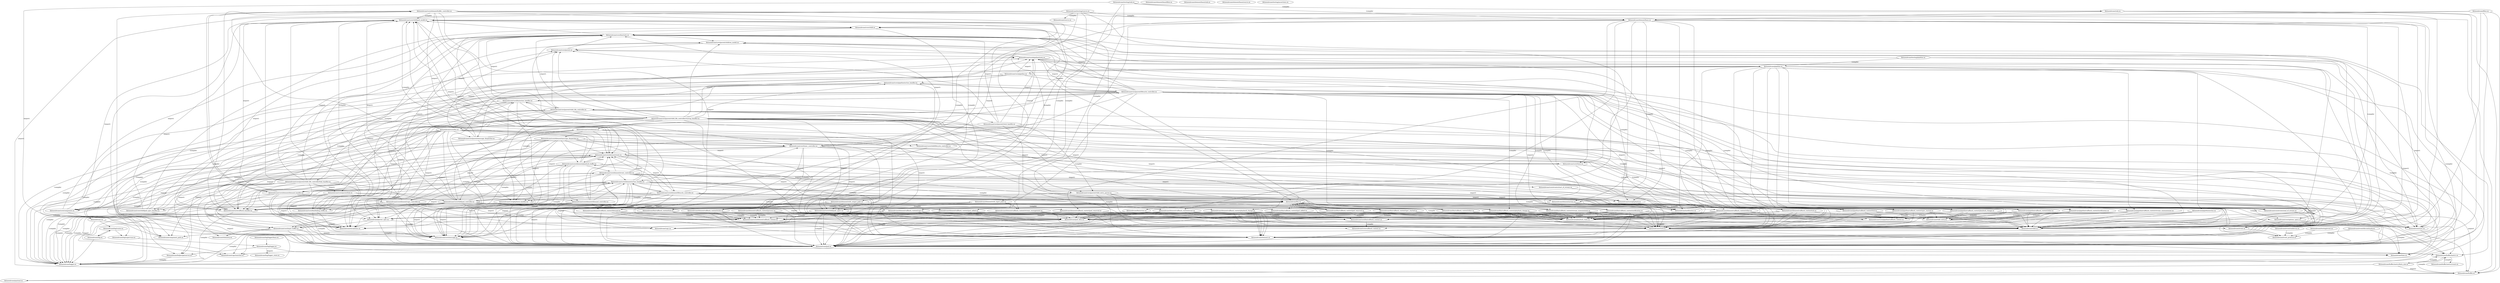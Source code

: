 digraph "Membrane Core" {
  "lib/membrane.ex"
  "lib/membrane.ex" -> "lib/membrane/log/router.ex"
  "lib/membrane/log/router.ex" -> "lib/membrane/log.ex"
  "lib/membrane/log.ex" -> "lib/membrane/log/router.ex"
  "lib/membrane/log.ex" -> "lib/membrane/logger.ex"
  "lib/membrane/log/router.ex" -> "lib/membrane/log/supervisor.ex"
  "lib/membrane/log/supervisor.ex" -> "lib/membrane/log/logger.ex"
  "lib/membrane/log/logger.ex" -> "lib/membrane/helper/genserver.ex"
  "lib/membrane/helper/genserver.ex" -> "lib/membrane/logger.ex" [label="(compile)"]
  "lib/membrane/log/logger.ex" -> "lib/membrane/log/logger_state.ex" [label="(export)"]
  "lib/membrane/log/logger.ex" -> "lib/membrane/time.ex"
  "lib/membrane.ex" -> "lib/membrane/log/supervisor.ex"
  "lib/membrane.ex" -> "lib/membrane/logger.ex"
  "lib/membrane/bin.ex"
  "lib/membrane/bin.ex" -> "lib/membrane/bin/action.ex"
  "lib/membrane/bin/action.ex" -> "lib/membrane/child.ex"
  "lib/membrane/child.ex" -> "lib/membrane/bin.ex"
  "lib/membrane/child.ex" -> "lib/membrane/element.ex"
  "lib/membrane/bin/action.ex" -> "lib/membrane/clock.ex"
  "lib/membrane/clock.ex" -> "lib/membrane/core/message.ex"
  "lib/membrane/core/message.ex" -> "lib/membrane/pad.ex"
  "lib/membrane/pad.ex" -> "lib/membrane/buffer/metric.ex"
  "lib/membrane/buffer/metric.ex" -> "lib/membrane/buffer.ex" [label="(compile)"]
  "lib/membrane/buffer.ex" -> "lib/membrane/payload.ex"
  "lib/membrane/buffer/metric.ex" -> "lib/membrane/buffer/metric/byte_size.ex"
  "lib/membrane/buffer/metric/byte_size.ex" -> "lib/membrane/buffer.ex" [label="(export)"]
  "lib/membrane/buffer/metric/byte_size.ex" -> "lib/membrane/buffer/metric.ex" [label="(compile)"]
  "lib/membrane/buffer/metric/byte_size.ex" -> "lib/membrane/payload.ex"
  "lib/membrane/buffer/metric.ex" -> "lib/membrane/buffer/metric/count.ex"
  "lib/membrane/buffer/metric/count.ex" -> "lib/membrane/buffer/metric.ex" [label="(compile)"]
  "lib/membrane/pad.ex" -> "lib/membrane/caps/matcher.ex"
  "lib/membrane/clock.ex" -> "lib/membrane/time.ex"
  "lib/membrane/bin/action.ex" -> "lib/membrane/parent_spec.ex"
  "lib/membrane/parent_spec.ex" -> "lib/membrane/bin.ex"
  "lib/membrane/parent_spec.ex" -> "lib/membrane/child.ex"
  "lib/membrane/parent_spec.ex" -> "lib/membrane/core/input_buffer.ex"
  "lib/membrane/core/input_buffer.ex" -> "lib/membrane/buffer/metric.ex" [label="(compile)"]
  "lib/membrane/core/input_buffer.ex" -> "lib/membrane/component_path.ex"
  "lib/membrane/core/input_buffer.ex" -> "lib/membrane/core/message.ex" [label="(export)"]
  "lib/membrane/core/input_buffer.ex" -> "lib/membrane/logger.ex" [label="(compile)"]
  "lib/membrane/core/input_buffer.ex" -> "lib/membrane/pad.ex"
  "lib/membrane/core/input_buffer.ex" -> "lib/membrane/telemetry.ex"
  "lib/membrane/parent_spec.ex" -> "lib/membrane/exceptions.ex"
  "lib/membrane/parent_spec.ex" -> "lib/membrane/pad.ex" [label="(compile)"]
  "lib/membrane/bin.ex" -> "lib/membrane/bin/callback_context/notification.ex"
  "lib/membrane/bin/callback_context/notification.ex" -> "lib/membrane/bin.ex"
  "lib/membrane/bin/callback_context/notification.ex" -> "lib/membrane/child.ex"
  "lib/membrane/bin/callback_context/notification.ex" -> "lib/membrane/child_entry.ex"
  "lib/membrane/child_entry.ex" -> "lib/membrane/child.ex"
  "lib/membrane/child_entry.ex" -> "lib/membrane/clock.ex"
  "lib/membrane/child_entry.ex" -> "lib/membrane/sync.ex"
  "lib/membrane/sync.ex" -> "lib/membrane/time.ex"
  "lib/membrane/bin/callback_context/notification.ex" -> "lib/membrane/clock.ex"
  "lib/membrane/bin/callback_context/notification.ex" -> "lib/membrane/core/bin/callback_context.ex" [label="(compile)"]
  "lib/membrane/core/bin/callback_context.ex" -> "lib/membrane/core/callback_context.ex" [label="(compile)"]
  "lib/membrane/bin/callback_context/notification.ex" -> "lib/membrane/pad.ex"
  "lib/membrane/bin/callback_context/notification.ex" -> "lib/membrane/pad_data.ex"
  "lib/membrane/pad_data.ex" -> "lib/membrane/buffer/metric.ex"
  "lib/membrane/pad_data.ex" -> "lib/membrane/caps.ex"
  "lib/membrane/pad_data.ex" -> "lib/membrane/caps/matcher.ex"
  "lib/membrane/pad_data.ex" -> "lib/membrane/core/input_buffer.ex"
  "lib/membrane/pad_data.ex" -> "lib/membrane/event.ex"
  "lib/membrane/event.ex" -> "lib/membrane/event_protocol.ex"
  "lib/membrane/pad_data.ex" -> "lib/membrane/pad.ex"
  "lib/membrane/bin/callback_context/notification.ex" -> "lib/membrane/playback_state.ex"
  "lib/membrane/bin.ex" -> "lib/membrane/bin/callback_context/other.ex"
  "lib/membrane/bin/callback_context/other.ex" -> "lib/membrane/bin.ex"
  "lib/membrane/bin/callback_context/other.ex" -> "lib/membrane/child.ex"
  "lib/membrane/bin/callback_context/other.ex" -> "lib/membrane/child_entry.ex"
  "lib/membrane/bin/callback_context/other.ex" -> "lib/membrane/clock.ex"
  "lib/membrane/bin/callback_context/other.ex" -> "lib/membrane/core/bin/callback_context.ex" [label="(compile)"]
  "lib/membrane/bin/callback_context/other.ex" -> "lib/membrane/pad.ex"
  "lib/membrane/bin/callback_context/other.ex" -> "lib/membrane/pad_data.ex"
  "lib/membrane/bin/callback_context/other.ex" -> "lib/membrane/playback_state.ex"
  "lib/membrane/bin.ex" -> "lib/membrane/bin/callback_context/pad_added.ex"
  "lib/membrane/bin/callback_context/pad_added.ex" -> "lib/membrane/bin.ex"
  "lib/membrane/bin/callback_context/pad_added.ex" -> "lib/membrane/child.ex"
  "lib/membrane/bin/callback_context/pad_added.ex" -> "lib/membrane/child_entry.ex"
  "lib/membrane/bin/callback_context/pad_added.ex" -> "lib/membrane/clock.ex"
  "lib/membrane/bin/callback_context/pad_added.ex" -> "lib/membrane/core/bin/callback_context.ex" [label="(compile)"]
  "lib/membrane/bin/callback_context/pad_added.ex" -> "lib/membrane/pad.ex"
  "lib/membrane/bin/callback_context/pad_added.ex" -> "lib/membrane/pad_data.ex"
  "lib/membrane/bin/callback_context/pad_added.ex" -> "lib/membrane/playback_state.ex"
  "lib/membrane/bin.ex" -> "lib/membrane/bin/callback_context/pad_removed.ex"
  "lib/membrane/bin/callback_context/pad_removed.ex" -> "lib/membrane/bin.ex"
  "lib/membrane/bin/callback_context/pad_removed.ex" -> "lib/membrane/child.ex"
  "lib/membrane/bin/callback_context/pad_removed.ex" -> "lib/membrane/child_entry.ex"
  "lib/membrane/bin/callback_context/pad_removed.ex" -> "lib/membrane/clock.ex"
  "lib/membrane/bin/callback_context/pad_removed.ex" -> "lib/membrane/core/bin/callback_context.ex" [label="(compile)"]
  "lib/membrane/bin/callback_context/pad_removed.ex" -> "lib/membrane/pad.ex"
  "lib/membrane/bin/callback_context/pad_removed.ex" -> "lib/membrane/pad_data.ex"
  "lib/membrane/bin/callback_context/pad_removed.ex" -> "lib/membrane/playback_state.ex"
  "lib/membrane/bin.ex" -> "lib/membrane/bin/callback_context/playback_change.ex"
  "lib/membrane/bin/callback_context/playback_change.ex" -> "lib/membrane/bin.ex"
  "lib/membrane/bin/callback_context/playback_change.ex" -> "lib/membrane/child.ex"
  "lib/membrane/bin/callback_context/playback_change.ex" -> "lib/membrane/child_entry.ex"
  "lib/membrane/bin/callback_context/playback_change.ex" -> "lib/membrane/clock.ex"
  "lib/membrane/bin/callback_context/playback_change.ex" -> "lib/membrane/core/bin/callback_context.ex" [label="(compile)"]
  "lib/membrane/bin/callback_context/playback_change.ex" -> "lib/membrane/pad.ex"
  "lib/membrane/bin/callback_context/playback_change.ex" -> "lib/membrane/pad_data.ex"
  "lib/membrane/bin/callback_context/playback_change.ex" -> "lib/membrane/playback_state.ex"
  "lib/membrane/bin.ex" -> "lib/membrane/bin/callback_context/spec_started.ex"
  "lib/membrane/bin/callback_context/spec_started.ex" -> "lib/membrane/bin.ex"
  "lib/membrane/bin/callback_context/spec_started.ex" -> "lib/membrane/child.ex"
  "lib/membrane/bin/callback_context/spec_started.ex" -> "lib/membrane/child_entry.ex"
  "lib/membrane/bin/callback_context/spec_started.ex" -> "lib/membrane/clock.ex"
  "lib/membrane/bin/callback_context/spec_started.ex" -> "lib/membrane/core/bin/callback_context.ex" [label="(compile)"]
  "lib/membrane/bin/callback_context/spec_started.ex" -> "lib/membrane/pad.ex"
  "lib/membrane/bin/callback_context/spec_started.ex" -> "lib/membrane/pad_data.ex"
  "lib/membrane/bin/callback_context/spec_started.ex" -> "lib/membrane/playback_state.ex"
  "lib/membrane/bin.ex" -> "lib/membrane/bin/callback_context/stream_mamanement.ex"
  "lib/membrane/bin/callback_context/stream_mamanement.ex" -> "lib/membrane/bin.ex"
  "lib/membrane/bin/callback_context/stream_mamanement.ex" -> "lib/membrane/child.ex"
  "lib/membrane/bin/callback_context/stream_mamanement.ex" -> "lib/membrane/child_entry.ex"
  "lib/membrane/bin/callback_context/stream_mamanement.ex" -> "lib/membrane/clock.ex"
  "lib/membrane/bin/callback_context/stream_mamanement.ex" -> "lib/membrane/core/bin/callback_context.ex" [label="(compile)"]
  "lib/membrane/bin/callback_context/stream_mamanement.ex" -> "lib/membrane/pad.ex"
  "lib/membrane/bin/callback_context/stream_mamanement.ex" -> "lib/membrane/pad_data.ex"
  "lib/membrane/bin/callback_context/stream_mamanement.ex" -> "lib/membrane/playback_state.ex"
  "lib/membrane/bin.ex" -> "lib/membrane/bin/callback_context/tick.ex"
  "lib/membrane/bin/callback_context/tick.ex" -> "lib/membrane/clock.ex"
  "lib/membrane/bin/callback_context/tick.ex" -> "lib/membrane/core/element/callback_context.ex" [label="(compile)"]
  "lib/membrane/core/element/callback_context.ex" -> "lib/membrane/core/callback_context.ex" [label="(compile)"]
  "lib/membrane/bin/callback_context/tick.ex" -> "lib/membrane/element.ex"
  "lib/membrane/bin/callback_context/tick.ex" -> "lib/membrane/pad.ex"
  "lib/membrane/bin/callback_context/tick.ex" -> "lib/membrane/pad_data.ex"
  "lib/membrane/bin/callback_context/tick.ex" -> "lib/membrane/playback_state.ex"
  "lib/membrane/bin.ex" -> "lib/membrane/child.ex"
  "lib/membrane/bin.ex" -> "lib/membrane/core/child.ex"
  "lib/membrane/core/child.ex" -> "lib/membrane/core/bin/state.ex"
  "lib/membrane/core/bin/state.ex" -> "lib/membrane/bin.ex"
  "lib/membrane/core/bin/state.ex" -> "lib/membrane/child.ex"
  "lib/membrane/core/bin/state.ex" -> "lib/membrane/clock.ex"
  "lib/membrane/core/bin/state.ex" -> "lib/membrane/core/bin/linking_buffer.ex" [label="(compile)"]
  "lib/membrane/core/bin/linking_buffer.ex" -> "lib/membrane/core/bin/state.ex"
  "lib/membrane/core/bin/linking_buffer.ex" -> "lib/membrane/core/child/pad_model.ex"
  "lib/membrane/core/child/pad_model.ex" -> "lib/membrane/buffer/metric.ex"
  "lib/membrane/core/child/pad_model.ex" -> "lib/membrane/core/child.ex"
  "lib/membrane/core/child/pad_model.ex" -> "lib/membrane/pad.ex"
  "lib/membrane/core/child/pad_model.ex" -> "lib/membrane/pad_data.ex"
  "lib/membrane/core/bin/linking_buffer.ex" -> "lib/membrane/core/message.ex" [label="(export)"]
  "lib/membrane/core/bin/linking_buffer.ex" -> "lib/membrane/pad.ex" [label="(compile)"]
  "lib/membrane/core/bin/state.ex" -> "lib/membrane/core/child/pad_model.ex"
  "lib/membrane/core/bin/state.ex" -> "lib/membrane/core/parent/children_model.ex"
  "lib/membrane/core/parent/children_model.ex" -> "lib/membrane/child.ex"
  "lib/membrane/core/parent/children_model.ex" -> "lib/membrane/child_entry.ex"
  "lib/membrane/core/parent/children_model.ex" -> "lib/membrane/core/parent.ex"
  "lib/membrane/core/parent.ex" -> "lib/membrane/core/bin/state.ex"
  "lib/membrane/core/parent.ex" -> "lib/membrane/core/pipeline/state.ex"
  "lib/membrane/core/pipeline/state.ex" -> "lib/membrane/child.ex"
  "lib/membrane/core/pipeline/state.ex" -> "lib/membrane/clock.ex"
  "lib/membrane/core/pipeline/state.ex" -> "lib/membrane/core/parent/children_model.ex"
  "lib/membrane/core/pipeline/state.ex" -> "lib/membrane/core/playback.ex" [label="(compile)"]
  "lib/membrane/core/playback.ex" -> "lib/membrane/playback_state.ex"
  "lib/membrane/core/pipeline/state.ex" -> "lib/membrane/core/timer.ex"
  "lib/membrane/core/timer.ex" -> "lib/membrane/clock.ex"
  "lib/membrane/core/timer.ex" -> "lib/membrane/core/message.ex" [label="(compile)"]
  "lib/membrane/core/timer.ex" -> "lib/membrane/time.ex"
  "lib/membrane/core/pipeline/state.ex" -> "lib/membrane/pipeline.ex"
  "lib/membrane/pipeline.ex" -> "lib/membrane/child.ex"
  "lib/membrane/pipeline.ex" -> "lib/membrane/core/callback_handler.ex"
  "lib/membrane/core/callback_handler.ex" -> "lib/membrane/exceptions.ex"
  "lib/membrane/core/callback_handler.ex" -> "lib/membrane/logger.ex" [label="(compile)"]
  "lib/membrane/pipeline.ex" -> "lib/membrane/core/pipeline.ex"
  "lib/membrane/core/pipeline.ex" -> "lib/membrane/clock.ex"
  "lib/membrane/core/pipeline.ex" -> "lib/membrane/component_path.ex"
  "lib/membrane/core/pipeline.ex" -> "lib/membrane/core/callback_handler.ex"
  "lib/membrane/core/pipeline.ex" -> "lib/membrane/core/parent/message_dispatcher.ex"
  "lib/membrane/core/parent/message_dispatcher.ex" -> "lib/membrane/core/message.ex" [label="(compile)"]
  "lib/membrane/core/parent/message_dispatcher.ex" -> "lib/membrane/core/parent.ex"
  "lib/membrane/core/parent/message_dispatcher.ex" -> "lib/membrane/core/parent/lifecycle_controller.ex"
  "lib/membrane/core/parent/lifecycle_controller.ex" -> "lib/membrane/bin/callback_context/notification.ex" [label="(compile)"]
  "lib/membrane/core/parent/lifecycle_controller.ex" -> "lib/membrane/bin/callback_context/other.ex" [label="(compile)"]
  "lib/membrane/core/parent/lifecycle_controller.ex" -> "lib/membrane/bin/callback_context/playback_change.ex" [label="(compile)"]
  "lib/membrane/core/parent/lifecycle_controller.ex" -> "lib/membrane/bin/callback_context/stream_mamanement.ex" [label="(compile)"]
  "lib/membrane/core/parent/lifecycle_controller.ex" -> "lib/membrane/child.ex"
  "lib/membrane/core/parent/lifecycle_controller.ex" -> "lib/membrane/core/bin/action_handler.ex"
  "lib/membrane/core/bin/action_handler.ex" -> "lib/membrane/core/bin/state.ex" [label="(export)"]
  "lib/membrane/core/bin/action_handler.ex" -> "lib/membrane/core/callback_handler.ex" [label="(compile)"]
  "lib/membrane/core/bin/action_handler.ex" -> "lib/membrane/core/message.ex" [label="(export)"]
  "lib/membrane/core/bin/action_handler.ex" -> "lib/membrane/core/parent/child_life_controller.ex"
  "lib/membrane/core/parent/child_life_controller.ex" -> "lib/membrane/bin.ex" [label="(export)"]
  "lib/membrane/core/parent/child_life_controller.ex" -> "lib/membrane/child.ex"
  "lib/membrane/core/parent/child_life_controller.ex" -> "lib/membrane/core/message.ex" [label="(export)"]
  "lib/membrane/core/parent/child_life_controller.ex" -> "lib/membrane/core/parent.ex"
  "lib/membrane/core/parent/child_life_controller.ex" -> "lib/membrane/core/parent/child_entry_parser.ex"
  "lib/membrane/core/parent/child_entry_parser.ex" -> "lib/membrane/bin.ex"
  "lib/membrane/core/parent/child_entry_parser.ex" -> "lib/membrane/child.ex"
  "lib/membrane/core/parent/child_entry_parser.ex" -> "lib/membrane/child_entry.ex" [label="(compile)"]
  "lib/membrane/core/parent/child_entry_parser.ex" -> "lib/membrane/clock.ex"
  "lib/membrane/core/parent/child_entry_parser.ex" -> "lib/membrane/element.ex"
  "lib/membrane/core/parent/child_entry_parser.ex" -> "lib/membrane/exceptions.ex"
  "lib/membrane/core/parent/child_entry_parser.ex" -> "lib/membrane/parent_spec.ex"
  "lib/membrane/core/parent/child_entry_parser.ex" -> "lib/membrane/sync.ex"
  "lib/membrane/core/parent/child_life_controller.ex" -> "lib/membrane/core/parent/child_life_controller/link_handler.ex"
  "lib/membrane/core/parent/child_life_controller/link_handler.ex" -> "lib/membrane/bin.ex"
  "lib/membrane/core/parent/child_life_controller/link_handler.ex" -> "lib/membrane/component_path.ex"
  "lib/membrane/core/parent/child_life_controller/link_handler.ex" -> "lib/membrane/core/bin/linking_buffer.ex"
  "lib/membrane/core/parent/child_life_controller/link_handler.ex" -> "lib/membrane/core/bin/state.ex" [label="(export)"]
  "lib/membrane/core/parent/child_life_controller/link_handler.ex" -> "lib/membrane/core/child/pad_controller.ex"
  "lib/membrane/core/child/pad_controller.ex" -> "lib/membrane/bin/callback_context/pad_added.ex" [label="(compile)"]
  "lib/membrane/core/child/pad_controller.ex" -> "lib/membrane/bin/callback_context/pad_removed.ex" [label="(compile)"]
  "lib/membrane/core/child/pad_controller.ex" -> "lib/membrane/core/bin/action_handler.ex"
  "lib/membrane/core/child/pad_controller.ex" -> "lib/membrane/core/bin/callback_context.ex" [label="(export)"]
  "lib/membrane/core/child/pad_controller.ex" -> "lib/membrane/core/bin/linking_buffer.ex"
  "lib/membrane/core/child/pad_controller.ex" -> "lib/membrane/core/bin/state.ex" [label="(export)"]
  "lib/membrane/core/child/pad_controller.ex" -> "lib/membrane/core/callback_handler.ex"
  "lib/membrane/core/child/pad_controller.ex" -> "lib/membrane/core/child/pad_model.ex" [label="(export)"]
  "lib/membrane/core/child/pad_controller.ex" -> "lib/membrane/core/child/pad_spec_handler.ex"
  "lib/membrane/core/child/pad_spec_handler.ex" -> "lib/membrane/core/bin/state.ex" [label="(export)"]
  "lib/membrane/core/child/pad_spec_handler.ex" -> "lib/membrane/core/child.ex"
  "lib/membrane/core/child/pad_spec_handler.ex" -> "lib/membrane/core/child/pad_model.ex"
  "lib/membrane/core/child/pad_spec_handler.ex" -> "lib/membrane/core/element/state.ex" [label="(export)"]
  "lib/membrane/core/element/state.ex" -> "lib/membrane/clock.ex"
  "lib/membrane/core/element/state.ex" -> "lib/membrane/core/child/pad_model.ex"
  "lib/membrane/core/element/state.ex" -> "lib/membrane/core/child/pad_spec_handler.ex"
  "lib/membrane/core/element/state.ex" -> "lib/membrane/core/element/playback_buffer.ex"
  "lib/membrane/core/element/playback_buffer.ex" -> "lib/membrane/core/child/pad_model.ex" [label="(compile)"]
  "lib/membrane/core/element/playback_buffer.ex" -> "lib/membrane/core/element/buffer_controller.ex"
  "lib/membrane/core/element/buffer_controller.ex" -> "lib/membrane/buffer.ex"
  "lib/membrane/core/element/buffer_controller.ex" -> "lib/membrane/core/callback_handler.ex"
  "lib/membrane/core/element/buffer_controller.ex" -> "lib/membrane/core/child/pad_model.ex" [label="(compile)"]
  "lib/membrane/core/element/buffer_controller.ex" -> "lib/membrane/core/element/action_handler.ex"
  "lib/membrane/core/element/action_handler.ex" -> "lib/membrane/buffer.ex" [label="(export)"]
  "lib/membrane/core/element/action_handler.ex" -> "lib/membrane/buffer/metric.ex"
  "lib/membrane/core/element/action_handler.ex" -> "lib/membrane/caps.ex"
  "lib/membrane/core/element/action_handler.ex" -> "lib/membrane/caps/matcher.ex"
  "lib/membrane/core/element/action_handler.ex" -> "lib/membrane/core/callback_handler.ex" [label="(compile)"]
  "lib/membrane/core/element/action_handler.ex" -> "lib/membrane/core/child/pad_model.ex" [label="(export)"]
  "lib/membrane/core/element/action_handler.ex" -> "lib/membrane/core/element/demand_handler.ex"
  "lib/membrane/core/element/demand_handler.ex" -> "lib/membrane/core/child/pad_model.ex" [label="(export)"]
  "lib/membrane/core/element/demand_handler.ex" -> "lib/membrane/core/element/buffer_controller.ex"
  "lib/membrane/core/element/demand_handler.ex" -> "lib/membrane/core/element/caps_controller.ex"
  "lib/membrane/core/element/caps_controller.ex" -> "lib/membrane/caps.ex"
  "lib/membrane/core/element/caps_controller.ex" -> "lib/membrane/caps/matcher.ex"
  "lib/membrane/core/element/caps_controller.ex" -> "lib/membrane/core/callback_handler.ex"
  "lib/membrane/core/element/caps_controller.ex" -> "lib/membrane/core/child/pad_model.ex" [label="(compile)"]
  "lib/membrane/core/element/caps_controller.ex" -> "lib/membrane/core/element/action_handler.ex"
  "lib/membrane/core/element/caps_controller.ex" -> "lib/membrane/core/element/callback_context.ex" [label="(export)"]
  "lib/membrane/core/element/caps_controller.ex" -> "lib/membrane/core/element/state.ex"
  "lib/membrane/core/element/caps_controller.ex" -> "lib/membrane/core/input_buffer.ex"
  "lib/membrane/core/element/caps_controller.ex" -> "lib/membrane/element/callback_context/caps.ex" [label="(compile)"]
  "lib/membrane/element/callback_context/caps.ex" -> "lib/membrane/caps.ex"
  "lib/membrane/element/callback_context/caps.ex" -> "lib/membrane/clock.ex"
  "lib/membrane/element/callback_context/caps.ex" -> "lib/membrane/core/element/callback_context.ex" [label="(compile)"]
  "lib/membrane/element/callback_context/caps.ex" -> "lib/membrane/element.ex"
  "lib/membrane/element/callback_context/caps.ex" -> "lib/membrane/pad.ex"
  "lib/membrane/element/callback_context/caps.ex" -> "lib/membrane/pad_data.ex"
  "lib/membrane/element/callback_context/caps.ex" -> "lib/membrane/playback_state.ex"
  "lib/membrane/core/element/caps_controller.ex" -> "lib/membrane/logger.ex" [label="(compile)"]
  "lib/membrane/core/element/caps_controller.ex" -> "lib/membrane/pad.ex"
  "lib/membrane/core/element/demand_handler.ex" -> "lib/membrane/core/element/demand_controller.ex"
  "lib/membrane/core/element/demand_controller.ex" -> "lib/membrane/core/callback_handler.ex"
  "lib/membrane/core/element/demand_controller.ex" -> "lib/membrane/core/child/pad_model.ex" [label="(compile)"]
  "lib/membrane/core/element/demand_controller.ex" -> "lib/membrane/core/element/action_handler.ex"
  "lib/membrane/core/element/demand_controller.ex" -> "lib/membrane/core/element/callback_context.ex" [label="(export)"]
  "lib/membrane/core/element/demand_controller.ex" -> "lib/membrane/core/element/state.ex"
  "lib/membrane/core/element/demand_controller.ex" -> "lib/membrane/element/callback_context/demand.ex" [label="(compile)"]
  "lib/membrane/element/callback_context/demand.ex" -> "lib/membrane/clock.ex"
  "lib/membrane/element/callback_context/demand.ex" -> "lib/membrane/core/element/callback_context.ex" [label="(compile)"]
  "lib/membrane/element/callback_context/demand.ex" -> "lib/membrane/element.ex"
  "lib/membrane/element/callback_context/demand.ex" -> "lib/membrane/pad.ex"
  "lib/membrane/element/callback_context/demand.ex" -> "lib/membrane/pad_data.ex"
  "lib/membrane/element/callback_context/demand.ex" -> "lib/membrane/playback_state.ex"
  "lib/membrane/core/element/demand_controller.ex" -> "lib/membrane/logger.ex" [label="(compile)"]
  "lib/membrane/core/element/demand_controller.ex" -> "lib/membrane/pad.ex"
  "lib/membrane/core/element/demand_handler.ex" -> "lib/membrane/core/element/event_controller.ex"
  "lib/membrane/core/element/event_controller.ex" -> "lib/membrane/core/callback_handler.ex"
  "lib/membrane/core/element/event_controller.ex" -> "lib/membrane/core/child/pad_model.ex" [label="(export)"]
  "lib/membrane/core/element/event_controller.ex" -> "lib/membrane/core/element/action_handler.ex"
  "lib/membrane/core/element/event_controller.ex" -> "lib/membrane/core/element/callback_context.ex" [label="(export)"]
  "lib/membrane/core/element/event_controller.ex" -> "lib/membrane/core/element/state.ex"
  "lib/membrane/core/element/event_controller.ex" -> "lib/membrane/core/events/end_of_stream.ex" [label="(export)"]
  "lib/membrane/core/events/end_of_stream.ex" -> "lib/membrane/event_protocol.ex" [label="(compile)"]
  "lib/membrane/core/element/event_controller.ex" -> "lib/membrane/core/events/start_of_stream.ex" [label="(export)"]
  "lib/membrane/core/events/start_of_stream.ex" -> "lib/membrane/event_protocol.ex" [label="(compile)"]
  "lib/membrane/core/element/event_controller.ex" -> "lib/membrane/core/input_buffer.ex"
  "lib/membrane/core/element/event_controller.ex" -> "lib/membrane/core/message.ex" [label="(export)"]
  "lib/membrane/core/element/event_controller.ex" -> "lib/membrane/element/callback_context/event.ex" [label="(compile)"]
  "lib/membrane/element/callback_context/event.ex" -> "lib/membrane/clock.ex"
  "lib/membrane/element/callback_context/event.ex" -> "lib/membrane/core/element/callback_context.ex" [label="(compile)"]
  "lib/membrane/element/callback_context/event.ex" -> "lib/membrane/element.ex"
  "lib/membrane/element/callback_context/event.ex" -> "lib/membrane/pad.ex"
  "lib/membrane/element/callback_context/event.ex" -> "lib/membrane/pad_data.ex"
  "lib/membrane/element/callback_context/event.ex" -> "lib/membrane/playback_state.ex"
  "lib/membrane/core/element/event_controller.ex" -> "lib/membrane/element/callback_context/stream_management.ex" [label="(compile)"]
  "lib/membrane/element/callback_context/stream_management.ex" -> "lib/membrane/clock.ex"
  "lib/membrane/element/callback_context/stream_management.ex" -> "lib/membrane/core/element/callback_context.ex" [label="(compile)"]
  "lib/membrane/element/callback_context/stream_management.ex" -> "lib/membrane/element.ex"
  "lib/membrane/element/callback_context/stream_management.ex" -> "lib/membrane/pad.ex"
  "lib/membrane/element/callback_context/stream_management.ex" -> "lib/membrane/pad_data.ex"
  "lib/membrane/element/callback_context/stream_management.ex" -> "lib/membrane/playback_state.ex"
  "lib/membrane/core/element/event_controller.ex" -> "lib/membrane/event.ex"
  "lib/membrane/core/element/event_controller.ex" -> "lib/membrane/logger.ex" [label="(compile)"]
  "lib/membrane/core/element/event_controller.ex" -> "lib/membrane/pad.ex"
  "lib/membrane/core/element/event_controller.ex" -> "lib/membrane/sync.ex"
  "lib/membrane/core/element/demand_handler.ex" -> "lib/membrane/core/element/state.ex" [label="(export)"]
  "lib/membrane/core/element/demand_handler.ex" -> "lib/membrane/core/input_buffer.ex"
  "lib/membrane/core/element/demand_handler.ex" -> "lib/membrane/core/message.ex" [label="(export)"]
  "lib/membrane/core/element/demand_handler.ex" -> "lib/membrane/logger.ex" [label="(compile)"]
  "lib/membrane/core/element/demand_handler.ex" -> "lib/membrane/pad.ex"
  "lib/membrane/core/element/action_handler.ex" -> "lib/membrane/core/element/lifecycle_controller.ex"
  "lib/membrane/core/element/lifecycle_controller.ex" -> "lib/membrane/clock.ex"
  "lib/membrane/core/element/lifecycle_controller.ex" -> "lib/membrane/core/callback_handler.ex"
  "lib/membrane/core/element/lifecycle_controller.ex" -> "lib/membrane/core/child/pad_controller.ex"
  "lib/membrane/core/element/lifecycle_controller.ex" -> "lib/membrane/core/child/pad_model.ex" [label="(export)"]
  "lib/membrane/core/element/lifecycle_controller.ex" -> "lib/membrane/core/element/action_handler.ex"
  "lib/membrane/core/element/lifecycle_controller.ex" -> "lib/membrane/core/element/callback_context.ex" [label="(export)"]
  "lib/membrane/core/element/lifecycle_controller.ex" -> "lib/membrane/core/element/playback_buffer.ex"
  "lib/membrane/core/element/lifecycle_controller.ex" -> "lib/membrane/core/element/state.ex" [label="(export)"]
  "lib/membrane/core/element/lifecycle_controller.ex" -> "lib/membrane/core/message.ex" [label="(export)"]
  "lib/membrane/core/element/lifecycle_controller.ex" -> "lib/membrane/core/playback.ex" [label="(export)"]
  "lib/membrane/core/element/lifecycle_controller.ex" -> "lib/membrane/core/playback_handler.ex" [label="(compile)"]
  "lib/membrane/core/playback_handler.ex" -> "lib/membrane/core/component.ex"
  "lib/membrane/core/component.ex" -> "lib/membrane.ex"
  "lib/membrane/core/component.ex" -> "lib/membrane/core/bin/state.ex" [label="(export)"]
  "lib/membrane/core/component.ex" -> "lib/membrane/core/element/state.ex" [label="(export)"]
  "lib/membrane/core/component.ex" -> "lib/membrane/core/pipeline/state.ex" [label="(export)"]
  "lib/membrane/core/playback_handler.ex" -> "lib/membrane/core/message.ex" [label="(export)"]
  "lib/membrane/core/playback_handler.ex" -> "lib/membrane/playback_state.ex" [label="(compile)"]
  "lib/membrane/core/element/lifecycle_controller.ex" -> "lib/membrane/element.ex"
  "lib/membrane/core/element/lifecycle_controller.ex" -> "lib/membrane/element/callback_context/other.ex" [label="(compile)"]
  "lib/membrane/element/callback_context/other.ex" -> "lib/membrane/clock.ex"
  "lib/membrane/element/callback_context/other.ex" -> "lib/membrane/core/element/callback_context.ex" [label="(compile)"]
  "lib/membrane/element/callback_context/other.ex" -> "lib/membrane/element.ex"
  "lib/membrane/element/callback_context/other.ex" -> "lib/membrane/pad.ex"
  "lib/membrane/element/callback_context/other.ex" -> "lib/membrane/pad_data.ex"
  "lib/membrane/element/callback_context/other.ex" -> "lib/membrane/playback_state.ex"
  "lib/membrane/core/element/lifecycle_controller.ex" -> "lib/membrane/element/callback_context/playback_change.ex" [label="(compile)"]
  "lib/membrane/element/callback_context/playback_change.ex" -> "lib/membrane/clock.ex"
  "lib/membrane/element/callback_context/playback_change.ex" -> "lib/membrane/core/element/callback_context.ex" [label="(compile)"]
  "lib/membrane/element/callback_context/playback_change.ex" -> "lib/membrane/element.ex"
  "lib/membrane/element/callback_context/playback_change.ex" -> "lib/membrane/pad.ex"
  "lib/membrane/element/callback_context/playback_change.ex" -> "lib/membrane/pad_data.ex"
  "lib/membrane/element/callback_context/playback_change.ex" -> "lib/membrane/playback_state.ex"
  "lib/membrane/core/element/lifecycle_controller.ex" -> "lib/membrane/logger.ex" [label="(compile)"]
  "lib/membrane/core/element/lifecycle_controller.ex" -> "lib/membrane/sync.ex"
  "lib/membrane/core/element/action_handler.ex" -> "lib/membrane/core/element/state.ex" [label="(export)"]
  "lib/membrane/core/element/action_handler.ex" -> "lib/membrane/core/events/end_of_stream.ex" [label="(export)"]
  "lib/membrane/core/element/action_handler.ex" -> "lib/membrane/core/message.ex" [label="(export)"]
  "lib/membrane/core/element/action_handler.ex" -> "lib/membrane/core/playback_handler.ex"
  "lib/membrane/core/element/action_handler.ex" -> "lib/membrane/core/timer_controller.ex"
  "lib/membrane/core/timer_controller.ex" -> "lib/membrane/bin/callback_context/tick.ex" [label="(compile)"]
  "lib/membrane/core/timer_controller.ex" -> "lib/membrane/clock.ex"
  "lib/membrane/core/timer_controller.ex" -> "lib/membrane/core/bin/state.ex" [label="(export)"]
  "lib/membrane/core/timer_controller.ex" -> "lib/membrane/core/callback_handler.ex"
  "lib/membrane/core/timer_controller.ex" -> "lib/membrane/core/component.ex" [label="(compile)"]
  "lib/membrane/core/timer_controller.ex" -> "lib/membrane/core/element/callback_context.ex" [label="(export)"]
  "lib/membrane/core/timer_controller.ex" -> "lib/membrane/core/element/state.ex" [label="(export)"]
  "lib/membrane/core/timer_controller.ex" -> "lib/membrane/core/pipeline/callback_context.ex" [label="(export)"]
  "lib/membrane/core/pipeline/callback_context.ex" -> "lib/membrane/core/callback_context.ex" [label="(compile)"]
  "lib/membrane/core/timer_controller.ex" -> "lib/membrane/core/pipeline/state.ex" [label="(export)"]
  "lib/membrane/core/timer_controller.ex" -> "lib/membrane/core/timer.ex" [label="(export)"]
  "lib/membrane/core/timer_controller.ex" -> "lib/membrane/element/callback_context/tick.ex" [label="(compile)"]
  "lib/membrane/element/callback_context/tick.ex" -> "lib/membrane/clock.ex"
  "lib/membrane/element/callback_context/tick.ex" -> "lib/membrane/core/element/callback_context.ex" [label="(compile)"]
  "lib/membrane/element/callback_context/tick.ex" -> "lib/membrane/element.ex"
  "lib/membrane/element/callback_context/tick.ex" -> "lib/membrane/pad.ex"
  "lib/membrane/element/callback_context/tick.ex" -> "lib/membrane/pad_data.ex"
  "lib/membrane/element/callback_context/tick.ex" -> "lib/membrane/playback_state.ex"
  "lib/membrane/core/timer_controller.ex" -> "lib/membrane/pipeline/callback_context/tick.ex" [label="(compile)"]
  "lib/membrane/pipeline/callback_context/tick.ex" -> "lib/membrane/child.ex"
  "lib/membrane/pipeline/callback_context/tick.ex" -> "lib/membrane/child_entry.ex"
  "lib/membrane/pipeline/callback_context/tick.ex" -> "lib/membrane/clock.ex"
  "lib/membrane/pipeline/callback_context/tick.ex" -> "lib/membrane/core/pipeline/callback_context.ex" [label="(compile)"]
  "lib/membrane/pipeline/callback_context/tick.ex" -> "lib/membrane/playback_state.ex"
  "lib/membrane/core/element/action_handler.ex" -> "lib/membrane/element/action.ex"
  "lib/membrane/element/action.ex" -> "lib/membrane/buffer.ex"
  "lib/membrane/element/action.ex" -> "lib/membrane/caps.ex"
  "lib/membrane/element/action.ex" -> "lib/membrane/clock.ex"
  "lib/membrane/element/action.ex" -> "lib/membrane/event.ex"
  "lib/membrane/element/action.ex" -> "lib/membrane/notification.ex"
  "lib/membrane/element/action.ex" -> "lib/membrane/pad.ex"
  "lib/membrane/core/element/action_handler.ex" -> "lib/membrane/event.ex"
  "lib/membrane/core/element/action_handler.ex" -> "lib/membrane/exceptions.ex"
  "lib/membrane/core/element/action_handler.ex" -> "lib/membrane/logger.ex" [label="(compile)"]
  "lib/membrane/core/element/action_handler.ex" -> "lib/membrane/notification.ex"
  "lib/membrane/core/element/action_handler.ex" -> "lib/membrane/pad.ex" [label="(compile)"]
  "lib/membrane/core/element/buffer_controller.ex" -> "lib/membrane/core/element/callback_context.ex" [label="(export)"]
  "lib/membrane/core/element/buffer_controller.ex" -> "lib/membrane/core/element/demand_handler.ex"
  "lib/membrane/core/element/buffer_controller.ex" -> "lib/membrane/core/element/state.ex" [label="(export)"]
  "lib/membrane/core/element/buffer_controller.ex" -> "lib/membrane/core/input_buffer.ex"
  "lib/membrane/core/element/buffer_controller.ex" -> "lib/membrane/element/callback_context/process.ex" [label="(compile)"]
  "lib/membrane/element/callback_context/process.ex" -> "lib/membrane/clock.ex"
  "lib/membrane/element/callback_context/process.ex" -> "lib/membrane/core/element/callback_context.ex" [label="(compile)"]
  "lib/membrane/element/callback_context/process.ex" -> "lib/membrane/element.ex"
  "lib/membrane/element/callback_context/process.ex" -> "lib/membrane/pad.ex"
  "lib/membrane/element/callback_context/process.ex" -> "lib/membrane/pad_data.ex"
  "lib/membrane/element/callback_context/process.ex" -> "lib/membrane/playback_state.ex"
  "lib/membrane/core/element/buffer_controller.ex" -> "lib/membrane/element/callback_context/write.ex" [label="(compile)"]
  "lib/membrane/element/callback_context/write.ex" -> "lib/membrane/clock.ex"
  "lib/membrane/element/callback_context/write.ex" -> "lib/membrane/core/element/callback_context.ex" [label="(compile)"]
  "lib/membrane/element/callback_context/write.ex" -> "lib/membrane/element.ex"
  "lib/membrane/element/callback_context/write.ex" -> "lib/membrane/pad.ex"
  "lib/membrane/element/callback_context/write.ex" -> "lib/membrane/pad_data.ex"
  "lib/membrane/element/callback_context/write.ex" -> "lib/membrane/playback_state.ex"
  "lib/membrane/core/element/buffer_controller.ex" -> "lib/membrane/pad.ex"
  "lib/membrane/core/element/playback_buffer.ex" -> "lib/membrane/core/element/caps_controller.ex"
  "lib/membrane/core/element/playback_buffer.ex" -> "lib/membrane/core/element/demand_controller.ex"
  "lib/membrane/core/element/playback_buffer.ex" -> "lib/membrane/core/element/event_controller.ex"
  "lib/membrane/core/element/playback_buffer.ex" -> "lib/membrane/core/element/state.ex" [label="(export)"]
  "lib/membrane/core/element/playback_buffer.ex" -> "lib/membrane/core/message.ex" [label="(compile)"]
  "lib/membrane/core/element/playback_buffer.ex" -> "lib/membrane/core/playback.ex" [label="(export)"]
  "lib/membrane/core/element/playback_buffer.ex" -> "lib/membrane/event.ex"
  "lib/membrane/core/element/playback_buffer.ex" -> "lib/membrane/logger.ex" [label="(compile)"]
  "lib/membrane/core/element/playback_buffer.ex" -> "lib/membrane/pad.ex"
  "lib/membrane/core/element/state.ex" -> "lib/membrane/core/playback.ex" [label="(export)"]
  "lib/membrane/core/element/state.ex" -> "lib/membrane/core/timer.ex"
  "lib/membrane/core/element/state.ex" -> "lib/membrane/element.ex"
  "lib/membrane/core/element/state.ex" -> "lib/membrane/pad.ex" [label="(export)"]
  "lib/membrane/core/element/state.ex" -> "lib/membrane/sync.ex"
  "lib/membrane/core/child/pad_spec_handler.ex" -> "lib/membrane/pad.ex" [label="(export)"]
  "lib/membrane/core/child/pad_controller.ex" -> "lib/membrane/core/component.ex" [label="(compile)"]
  "lib/membrane/core/child/pad_controller.ex" -> "lib/membrane/core/element/action_handler.ex"
  "lib/membrane/core/child/pad_controller.ex" -> "lib/membrane/core/element/callback_context.ex" [label="(export)"]
  "lib/membrane/core/child/pad_controller.ex" -> "lib/membrane/core/element/event_controller.ex"
  "lib/membrane/core/child/pad_controller.ex" -> "lib/membrane/core/element/playback_buffer.ex"
  "lib/membrane/core/child/pad_controller.ex" -> "lib/membrane/core/element/state.ex" [label="(export)"]
  "lib/membrane/core/child/pad_controller.ex" -> "lib/membrane/core/events/end_of_stream.ex" [label="(export)"]
  "lib/membrane/core/child/pad_controller.ex" -> "lib/membrane/core/input_buffer.ex"
  "lib/membrane/core/child/pad_controller.ex" -> "lib/membrane/core/message.ex" [label="(export)"]
  "lib/membrane/core/child/pad_controller.ex" -> "lib/membrane/element/callback_context/pad_added.ex" [label="(compile)"]
  "lib/membrane/element/callback_context/pad_added.ex" -> "lib/membrane/clock.ex"
  "lib/membrane/element/callback_context/pad_added.ex" -> "lib/membrane/core/element/callback_context.ex" [label="(compile)"]
  "lib/membrane/element/callback_context/pad_added.ex" -> "lib/membrane/element.ex"
  "lib/membrane/element/callback_context/pad_added.ex" -> "lib/membrane/pad.ex"
  "lib/membrane/element/callback_context/pad_added.ex" -> "lib/membrane/pad_data.ex"
  "lib/membrane/element/callback_context/pad_added.ex" -> "lib/membrane/playback_state.ex"
  "lib/membrane/core/child/pad_controller.ex" -> "lib/membrane/element/callback_context/pad_removed.ex" [label="(compile)"]
  "lib/membrane/element/callback_context/pad_removed.ex" -> "lib/membrane/clock.ex"
  "lib/membrane/element/callback_context/pad_removed.ex" -> "lib/membrane/core/element/callback_context.ex" [label="(compile)"]
  "lib/membrane/element/callback_context/pad_removed.ex" -> "lib/membrane/element.ex"
  "lib/membrane/element/callback_context/pad_removed.ex" -> "lib/membrane/pad.ex"
  "lib/membrane/element/callback_context/pad_removed.ex" -> "lib/membrane/pad_data.ex"
  "lib/membrane/element/callback_context/pad_removed.ex" -> "lib/membrane/playback_state.ex"
  "lib/membrane/core/child/pad_controller.ex" -> "lib/membrane/exceptions.ex"
  "lib/membrane/core/child/pad_controller.ex" -> "lib/membrane/logger.ex" [label="(compile)"]
  "lib/membrane/core/child/pad_controller.ex" -> "lib/membrane/pad.ex" [label="(compile)"]
  "lib/membrane/core/child/pad_controller.ex" -> "lib/membrane/pad_data.ex"
  "lib/membrane/core/child/pad_controller.ex" -> "lib/membrane/parent_spec.ex"
  "lib/membrane/core/parent/child_life_controller/link_handler.ex" -> "lib/membrane/core/child/pad_model.ex"
  "lib/membrane/core/parent/child_life_controller/link_handler.ex" -> "lib/membrane/core/message.ex" [label="(export)"]
  "lib/membrane/core/parent/child_life_controller/link_handler.ex" -> "lib/membrane/core/parent.ex"
  "lib/membrane/core/parent/child_life_controller/link_handler.ex" -> "lib/membrane/core/parent/children_model.ex"
  "lib/membrane/core/parent/child_life_controller/link_handler.ex" -> "lib/membrane/core/parent/link.ex" [label="(export)"]
  "lib/membrane/core/parent/link.ex" -> "lib/membrane/bin.ex"
  "lib/membrane/core/parent/link.ex" -> "lib/membrane/element.ex"
  "lib/membrane/core/parent/link.ex" -> "lib/membrane/exceptions.ex"
  "lib/membrane/core/parent/link.ex" -> "lib/membrane/pad.ex"
  "lib/membrane/core/parent/link.ex" -> "lib/membrane/parent_spec.ex" [label="(export)"]
  "lib/membrane/core/parent/child_life_controller/link_handler.ex" -> "lib/membrane/exceptions.ex"
  "lib/membrane/core/parent/child_life_controller/link_handler.ex" -> "lib/membrane/pad.ex" [label="(compile)"]
  "lib/membrane/core/parent/child_life_controller/link_handler.ex" -> "lib/membrane/telemetry.ex"
  "lib/membrane/core/parent/child_life_controller.ex" -> "lib/membrane/core/parent/child_life_controller/startup_handler.ex"
  "lib/membrane/core/parent/child_life_controller/startup_handler.ex" -> "lib/membrane/bin/callback_context/spec_started.ex" [label="(compile)"]
  "lib/membrane/core/parent/child_life_controller/startup_handler.ex" -> "lib/membrane/child.ex"
  "lib/membrane/core/parent/child_life_controller/startup_handler.ex" -> "lib/membrane/child_entry.ex" [label="(export)"]
  "lib/membrane/core/parent/child_life_controller/startup_handler.ex" -> "lib/membrane/clock.ex"
  "lib/membrane/core/parent/child_life_controller/startup_handler.ex" -> "lib/membrane/component_path.ex"
  "lib/membrane/core/parent/child_life_controller/startup_handler.ex" -> "lib/membrane/core/bin.ex"
  "lib/membrane/core/bin.ex" -> "lib/membrane/bin.ex"
  "lib/membrane/core/bin.ex" -> "lib/membrane/clock.ex"
  "lib/membrane/core/bin.ex" -> "lib/membrane/component_path.ex"
  "lib/membrane/core/bin.ex" -> "lib/membrane/core/bin/action_handler.ex"
  "lib/membrane/core/bin.ex" -> "lib/membrane/core/bin/linking_buffer.ex"
  "lib/membrane/core/bin.ex" -> "lib/membrane/core/bin/state.ex" [label="(export)"]
  "lib/membrane/core/bin.ex" -> "lib/membrane/core/callback_handler.ex"
  "lib/membrane/core/bin.ex" -> "lib/membrane/core/child/lifecycle_controller.ex"
  "lib/membrane/core/child/lifecycle_controller.ex" -> "lib/membrane/clock.ex"
  "lib/membrane/core/child/lifecycle_controller.ex" -> "lib/membrane/core/child.ex"
  "lib/membrane/core/child/lifecycle_controller.ex" -> "lib/membrane/core/child/pad_model.ex" [label="(compile)"]
  "lib/membrane/core/child/lifecycle_controller.ex" -> "lib/membrane/pad.ex"
  "lib/membrane/core/bin.ex" -> "lib/membrane/core/child/pad_controller.ex"
  "lib/membrane/core/bin.ex" -> "lib/membrane/core/child/pad_spec_handler.ex"
  "lib/membrane/core/bin.ex" -> "lib/membrane/core/message.ex" [label="(compile)"]
  "lib/membrane/core/bin.ex" -> "lib/membrane/core/parent/message_dispatcher.ex"
  "lib/membrane/core/bin.ex" -> "lib/membrane/exceptions.ex"
  "lib/membrane/core/bin.ex" -> "lib/membrane/helper/genserver.ex" [label="(export)"]
  "lib/membrane/core/bin.ex" -> "lib/membrane/logger.ex" [label="(compile)"]
  "lib/membrane/core/bin.ex" -> "lib/membrane/pad.ex"
  "lib/membrane/core/bin.ex" -> "lib/membrane/sync.ex"
  "lib/membrane/core/parent/child_life_controller/startup_handler.ex" -> "lib/membrane/core/bin/action_handler.ex"
  "lib/membrane/core/parent/child_life_controller/startup_handler.ex" -> "lib/membrane/core/bin/callback_context.ex" [label="(export)"]
  "lib/membrane/core/parent/child_life_controller/startup_handler.ex" -> "lib/membrane/core/bin/state.ex" [label="(export)"]
  "lib/membrane/core/parent/child_life_controller/startup_handler.ex" -> "lib/membrane/core/callback_handler.ex"
  "lib/membrane/core/parent/child_life_controller/startup_handler.ex" -> "lib/membrane/core/component.ex" [label="(compile)"]
  "lib/membrane/core/parent/child_life_controller/startup_handler.ex" -> "lib/membrane/core/element.ex"
  "lib/membrane/core/element.ex" -> "lib/membrane/clock.ex"
  "lib/membrane/core/element.ex" -> "lib/membrane/component_path.ex"
  "lib/membrane/core/element.ex" -> "lib/membrane/core/element/message_dispatcher.ex"
  "lib/membrane/core/element/message_dispatcher.ex" -> "lib/membrane/core/child/lifecycle_controller.ex"
  "lib/membrane/core/element/message_dispatcher.ex" -> "lib/membrane/core/child/pad_controller.ex"
  "lib/membrane/core/element/message_dispatcher.ex" -> "lib/membrane/core/element/demand_handler.ex"
  "lib/membrane/core/element/message_dispatcher.ex" -> "lib/membrane/core/element/lifecycle_controller.ex"
  "lib/membrane/core/element/message_dispatcher.ex" -> "lib/membrane/core/element/playback_buffer.ex"
  "lib/membrane/core/element/message_dispatcher.ex" -> "lib/membrane/core/element/state.ex"
  "lib/membrane/core/element/message_dispatcher.ex" -> "lib/membrane/core/message.ex" [label="(compile)"]
  "lib/membrane/core/element/message_dispatcher.ex" -> "lib/membrane/core/playback_handler.ex"
  "lib/membrane/core/element/message_dispatcher.ex" -> "lib/membrane/core/timer_controller.ex"
  "lib/membrane/core/element/message_dispatcher.ex" -> "lib/membrane/helper/genserver.ex" [label="(export)"]
  "lib/membrane/core/element/message_dispatcher.ex" -> "lib/membrane/logger.ex" [label="(compile)"]
  "lib/membrane/core/element.ex" -> "lib/membrane/core/element/state.ex"
  "lib/membrane/core/element.ex" -> "lib/membrane/core/message.ex" [label="(compile)"]
  "lib/membrane/core/element.ex" -> "lib/membrane/element.ex"
  "lib/membrane/core/element.ex" -> "lib/membrane/logger.ex" [label="(compile)"]
  "lib/membrane/core/element.ex" -> "lib/membrane/sync.ex"
  "lib/membrane/core/parent/child_life_controller/startup_handler.ex" -> "lib/membrane/core/message.ex" [label="(export)"]
  "lib/membrane/core/parent/child_life_controller/startup_handler.ex" -> "lib/membrane/core/parent.ex"
  "lib/membrane/core/parent/child_life_controller/startup_handler.ex" -> "lib/membrane/core/parent/child_entry_parser.ex"
  "lib/membrane/core/parent/child_life_controller/startup_handler.ex" -> "lib/membrane/core/parent/children_model.ex"
  "lib/membrane/core/parent/child_life_controller/startup_handler.ex" -> "lib/membrane/core/pipeline/action_handler.ex"
  "lib/membrane/core/pipeline/action_handler.ex" -> "lib/membrane/core/callback_handler.ex" [label="(compile)"]
  "lib/membrane/core/pipeline/action_handler.ex" -> "lib/membrane/core/parent/child_life_controller.ex"
  "lib/membrane/core/pipeline/action_handler.ex" -> "lib/membrane/core/parent/lifecycle_controller.ex"
  "lib/membrane/core/pipeline/action_handler.ex" -> "lib/membrane/core/timer_controller.ex"
  "lib/membrane/core/pipeline/action_handler.ex" -> "lib/membrane/exceptions.ex"
  "lib/membrane/core/pipeline/action_handler.ex" -> "lib/membrane/logger.ex" [label="(compile)"]
  "lib/membrane/core/pipeline/action_handler.ex" -> "lib/membrane/parent_spec.ex" [label="(export)"]
  "lib/membrane/core/parent/child_life_controller/startup_handler.ex" -> "lib/membrane/core/pipeline/callback_context.ex" [label="(export)"]
  "lib/membrane/core/parent/child_life_controller/startup_handler.ex" -> "lib/membrane/core/pipeline/state.ex" [label="(export)"]
  "lib/membrane/core/parent/child_life_controller/startup_handler.ex" -> "lib/membrane/element.ex"
  "lib/membrane/core/parent/child_life_controller/startup_handler.ex" -> "lib/membrane/exceptions.ex"
  "lib/membrane/core/parent/child_life_controller/startup_handler.ex" -> "lib/membrane/logger.ex" [label="(compile)"]
  "lib/membrane/core/parent/child_life_controller/startup_handler.ex" -> "lib/membrane/pipeline/callback_context/spec_started.ex" [label="(compile)"]
  "lib/membrane/pipeline/callback_context/spec_started.ex" -> "lib/membrane/child.ex"
  "lib/membrane/pipeline/callback_context/spec_started.ex" -> "lib/membrane/child_entry.ex"
  "lib/membrane/pipeline/callback_context/spec_started.ex" -> "lib/membrane/clock.ex"
  "lib/membrane/pipeline/callback_context/spec_started.ex" -> "lib/membrane/core/pipeline/callback_context.ex" [label="(compile)"]
  "lib/membrane/pipeline/callback_context/spec_started.ex" -> "lib/membrane/playback_state.ex"
  "lib/membrane/core/parent/child_life_controller/startup_handler.ex" -> "lib/membrane/sync.ex"
  "lib/membrane/core/parent/child_life_controller.ex" -> "lib/membrane/core/parent/children_model.ex"
  "lib/membrane/core/parent/child_life_controller.ex" -> "lib/membrane/core/parent/clock_handler.ex"
  "lib/membrane/core/parent/clock_handler.ex" -> "lib/membrane/child.ex"
  "lib/membrane/core/parent/clock_handler.ex" -> "lib/membrane/clock.ex"
  "lib/membrane/core/parent/clock_handler.ex" -> "lib/membrane/core/bin/state.ex" [label="(export)"]
  "lib/membrane/core/parent/clock_handler.ex" -> "lib/membrane/core/parent.ex"
  "lib/membrane/core/parent/clock_handler.ex" -> "lib/membrane/core/parent/child_entry_parser.ex"
  "lib/membrane/core/parent/clock_handler.ex" -> "lib/membrane/core/pipeline/state.ex" [label="(export)"]
  "lib/membrane/core/parent/clock_handler.ex" -> "lib/membrane/exceptions.ex"
  "lib/membrane/core/parent/child_life_controller.ex" -> "lib/membrane/core/parent/link.ex"
  "lib/membrane/core/parent/child_life_controller.ex" -> "lib/membrane/core/playback_handler.ex"
  "lib/membrane/core/parent/child_life_controller.ex" -> "lib/membrane/element.ex" [label="(export)"]
  "lib/membrane/core/parent/child_life_controller.ex" -> "lib/membrane/logger.ex" [label="(compile)"]
  "lib/membrane/core/parent/child_life_controller.ex" -> "lib/membrane/parent_spec.ex" [label="(export)"]
  "lib/membrane/core/parent/child_life_controller.ex" -> "lib/membrane/playback_state.ex" [label="(export)"]
  "lib/membrane/core/bin/action_handler.ex" -> "lib/membrane/core/parent/lifecycle_controller.ex"
  "lib/membrane/core/bin/action_handler.ex" -> "lib/membrane/core/timer_controller.ex"
  "lib/membrane/core/bin/action_handler.ex" -> "lib/membrane/exceptions.ex"
  "lib/membrane/core/bin/action_handler.ex" -> "lib/membrane/logger.ex" [label="(compile)"]
  "lib/membrane/core/bin/action_handler.ex" -> "lib/membrane/notification.ex"
  "lib/membrane/core/bin/action_handler.ex" -> "lib/membrane/parent_spec.ex" [label="(export)"]
  "lib/membrane/core/parent/lifecycle_controller.ex" -> "lib/membrane/core/bin/callback_context.ex" [label="(export)"]
  "lib/membrane/core/parent/lifecycle_controller.ex" -> "lib/membrane/core/bin/state.ex" [label="(export)"]
  "lib/membrane/core/parent/lifecycle_controller.ex" -> "lib/membrane/core/callback_handler.ex"
  "lib/membrane/core/parent/lifecycle_controller.ex" -> "lib/membrane/core/component.ex" [label="(compile)"]
  "lib/membrane/core/parent/lifecycle_controller.ex" -> "lib/membrane/core/message.ex" [label="(export)"]
  "lib/membrane/core/parent/lifecycle_controller.ex" -> "lib/membrane/core/parent.ex"
  "lib/membrane/core/parent/lifecycle_controller.ex" -> "lib/membrane/core/parent/children_model.ex"
  "lib/membrane/core/parent/lifecycle_controller.ex" -> "lib/membrane/core/pipeline/action_handler.ex"
  "lib/membrane/core/parent/lifecycle_controller.ex" -> "lib/membrane/core/pipeline/callback_context.ex" [label="(export)"]
  "lib/membrane/core/parent/lifecycle_controller.ex" -> "lib/membrane/core/pipeline/state.ex" [label="(export)"]
  "lib/membrane/core/parent/lifecycle_controller.ex" -> "lib/membrane/core/playback_handler.ex" [label="(compile)"]
  "lib/membrane/core/parent/lifecycle_controller.ex" -> "lib/membrane/logger.ex" [label="(compile)"]
  "lib/membrane/core/parent/lifecycle_controller.ex" -> "lib/membrane/notification.ex"
  "lib/membrane/core/parent/lifecycle_controller.ex" -> "lib/membrane/pad.ex"
  "lib/membrane/core/parent/lifecycle_controller.ex" -> "lib/membrane/pipeline/callback_context/notification.ex" [label="(compile)"]
  "lib/membrane/pipeline/callback_context/notification.ex" -> "lib/membrane/child.ex"
  "lib/membrane/pipeline/callback_context/notification.ex" -> "lib/membrane/child_entry.ex"
  "lib/membrane/pipeline/callback_context/notification.ex" -> "lib/membrane/clock.ex"
  "lib/membrane/pipeline/callback_context/notification.ex" -> "lib/membrane/core/pipeline/callback_context.ex" [label="(compile)"]
  "lib/membrane/pipeline/callback_context/notification.ex" -> "lib/membrane/playback_state.ex"
  "lib/membrane/core/parent/lifecycle_controller.ex" -> "lib/membrane/pipeline/callback_context/other.ex" [label="(compile)"]
  "lib/membrane/pipeline/callback_context/other.ex" -> "lib/membrane/child.ex"
  "lib/membrane/pipeline/callback_context/other.ex" -> "lib/membrane/child_entry.ex"
  "lib/membrane/pipeline/callback_context/other.ex" -> "lib/membrane/clock.ex"
  "lib/membrane/pipeline/callback_context/other.ex" -> "lib/membrane/core/pipeline/callback_context.ex" [label="(compile)"]
  "lib/membrane/pipeline/callback_context/other.ex" -> "lib/membrane/playback_state.ex"
  "lib/membrane/core/parent/lifecycle_controller.ex" -> "lib/membrane/pipeline/callback_context/playback_change.ex" [label="(compile)"]
  "lib/membrane/pipeline/callback_context/playback_change.ex" -> "lib/membrane/child.ex"
  "lib/membrane/pipeline/callback_context/playback_change.ex" -> "lib/membrane/child_entry.ex"
  "lib/membrane/pipeline/callback_context/playback_change.ex" -> "lib/membrane/clock.ex"
  "lib/membrane/pipeline/callback_context/playback_change.ex" -> "lib/membrane/core/pipeline/callback_context.ex" [label="(compile)"]
  "lib/membrane/pipeline/callback_context/playback_change.ex" -> "lib/membrane/playback_state.ex"
  "lib/membrane/core/parent/lifecycle_controller.ex" -> "lib/membrane/pipeline/callback_context/stream_mamanement.ex" [label="(compile)"]
  "lib/membrane/pipeline/callback_context/stream_mamanement.ex" -> "lib/membrane/child.ex"
  "lib/membrane/pipeline/callback_context/stream_mamanement.ex" -> "lib/membrane/child_entry.ex"
  "lib/membrane/pipeline/callback_context/stream_mamanement.ex" -> "lib/membrane/clock.ex"
  "lib/membrane/pipeline/callback_context/stream_mamanement.ex" -> "lib/membrane/core/pipeline/callback_context.ex" [label="(compile)"]
  "lib/membrane/pipeline/callback_context/stream_mamanement.ex" -> "lib/membrane/playback_state.ex"
  "lib/membrane/core/parent/lifecycle_controller.ex" -> "lib/membrane/playback_state.ex" [label="(export)"]
  "lib/membrane/core/parent/lifecycle_controller.ex" -> "lib/membrane/sync.ex"
  "lib/membrane/core/parent/message_dispatcher.ex" -> "lib/membrane/core/pipeline/state.ex" [label="(export)"]
  "lib/membrane/core/parent/message_dispatcher.ex" -> "lib/membrane/core/timer_controller.ex"
  "lib/membrane/core/parent/message_dispatcher.ex" -> "lib/membrane/helper/genserver.ex" [label="(export)"]
  "lib/membrane/core/pipeline.ex" -> "lib/membrane/core/pipeline/action_handler.ex"
  "lib/membrane/core/pipeline.ex" -> "lib/membrane/core/pipeline/state.ex" [label="(export)"]
  "lib/membrane/core/pipeline.ex" -> "lib/membrane/logger.ex" [label="(export)"]
  "lib/membrane/pipeline.ex" -> "lib/membrane/core/playback_handler.ex"
  "lib/membrane/pipeline.ex" -> "lib/membrane/logger.ex" [label="(compile)"]
  "lib/membrane/pipeline.ex" -> "lib/membrane/notification.ex"
  "lib/membrane/pipeline.ex" -> "lib/membrane/pad.ex"
  "lib/membrane/pipeline.ex" -> "lib/membrane/pipeline/action.ex"
  "lib/membrane/pipeline/action.ex" -> "lib/membrane/child.ex"
  "lib/membrane/pipeline/action.ex" -> "lib/membrane/clock.ex"
  "lib/membrane/pipeline/action.ex" -> "lib/membrane/parent_spec.ex"
  "lib/membrane/pipeline.ex" -> "lib/membrane/pipeline/callback_context/notification.ex"
  "lib/membrane/pipeline.ex" -> "lib/membrane/pipeline/callback_context/other.ex"
  "lib/membrane/pipeline.ex" -> "lib/membrane/pipeline/callback_context/playback_change.ex"
  "lib/membrane/pipeline.ex" -> "lib/membrane/pipeline/callback_context/spec_started.ex"
  "lib/membrane/pipeline.ex" -> "lib/membrane/pipeline/callback_context/stream_mamanement.ex"
  "lib/membrane/pipeline.ex" -> "lib/membrane/pipeline/callback_context/tick.ex"
  "lib/membrane/core/bin/state.ex" -> "lib/membrane/core/playback.ex" [label="(compile)"]
  "lib/membrane/core/bin/state.ex" -> "lib/membrane/core/timer.ex"
  "lib/membrane/core/bin/state.ex" -> "lib/membrane/sync.ex"
  "lib/membrane/core/child.ex" -> "lib/membrane/core/child/pads_specs.ex"
  "lib/membrane/core/child/pads_specs.ex" -> "lib/membrane/caps/matcher.ex"
  "lib/membrane/core/child/pads_specs.ex" -> "lib/membrane/core/options_specs.ex"
  "lib/membrane/core/options_specs.ex" -> "lib/membrane/pad.ex"
  "lib/membrane/core/options_specs.ex" -> "lib/membrane/time.ex" [label="(compile)"]
  "lib/membrane/core/child/pads_specs.ex" -> "lib/membrane/pad.ex" [label="(compile)"]
  "lib/membrane/core/child.ex" -> "lib/membrane/core/element/state.ex"
  "lib/membrane/bin.ex" -> "lib/membrane/core/child/pads_specs.ex" [label="(compile)"]
  "lib/membrane/bin.ex" -> "lib/membrane/core/message.ex" [label="(export)"]
  "lib/membrane/bin.ex" -> "lib/membrane/core/options_specs.ex" [label="(compile)"]
  "lib/membrane/bin.ex" -> "lib/membrane/logger.ex" [label="(export)"]
  "lib/membrane/bin.ex" -> "lib/membrane/notification.ex"
  "lib/membrane/bin.ex" -> "lib/membrane/pad.ex"
  "lib/membrane/bin/action.ex"
  "lib/membrane/bin/callback_context/notification.ex"
  "lib/membrane/bin/callback_context/other.ex"
  "lib/membrane/bin/callback_context/pad_added.ex"
  "lib/membrane/bin/callback_context/pad_removed.ex"
  "lib/membrane/bin/callback_context/playback_change.ex"
  "lib/membrane/bin/callback_context/spec_started.ex"
  "lib/membrane/bin/callback_context/stream_mamanement.ex"
  "lib/membrane/bin/callback_context/tick.ex"
  "lib/membrane/buffer.ex"
  "lib/membrane/buffer/metric.ex"
  "lib/membrane/buffer/metric/byte_size.ex"
  "lib/membrane/buffer/metric/count.ex"
  "lib/membrane/caps.ex"
  "lib/membrane/caps/matcher.ex"
  "lib/membrane/child.ex"
  "lib/membrane/child_entry.ex"
  "lib/membrane/clock.ex"
  "lib/membrane/component_path.ex"
  "lib/membrane/core/bin.ex"
  "lib/membrane/core/bin/action_handler.ex"
  "lib/membrane/core/bin/callback_context.ex"
  "lib/membrane/core/bin/linking_buffer.ex"
  "lib/membrane/core/bin/state.ex"
  "lib/membrane/core/callback_context.ex"
  "lib/membrane/core/callback_handler.ex"
  "lib/membrane/core/child.ex"
  "lib/membrane/core/child/lifecycle_controller.ex"
  "lib/membrane/core/child/pad_controller.ex"
  "lib/membrane/core/child/pad_model.ex"
  "lib/membrane/core/child/pad_spec_handler.ex"
  "lib/membrane/core/child/pads_specs.ex"
  "lib/membrane/core/component.ex"
  "lib/membrane/core/element.ex"
  "lib/membrane/core/element/action_handler.ex"
  "lib/membrane/core/element/buffer_controller.ex"
  "lib/membrane/core/element/callback_context.ex"
  "lib/membrane/core/element/caps_controller.ex"
  "lib/membrane/core/element/demand_controller.ex"
  "lib/membrane/core/element/demand_handler.ex"
  "lib/membrane/core/element/event_controller.ex"
  "lib/membrane/core/element/lifecycle_controller.ex"
  "lib/membrane/core/element/message_dispatcher.ex"
  "lib/membrane/core/element/playback_buffer.ex"
  "lib/membrane/core/element/state.ex"
  "lib/membrane/core/events/end_of_stream.ex"
  "lib/membrane/core/events/start_of_stream.ex"
  "lib/membrane/core/input_buffer.ex"
  "lib/membrane/core/message.ex"
  "lib/membrane/core/options_specs.ex"
  "lib/membrane/core/parent.ex"
  "lib/membrane/core/parent/child_entry_parser.ex"
  "lib/membrane/core/parent/child_life_controller.ex"
  "lib/membrane/core/parent/child_life_controller/link_handler.ex"
  "lib/membrane/core/parent/child_life_controller/startup_handler.ex"
  "lib/membrane/core/parent/children_model.ex"
  "lib/membrane/core/parent/clock_handler.ex"
  "lib/membrane/core/parent/lifecycle_controller.ex"
  "lib/membrane/core/parent/link.ex"
  "lib/membrane/core/parent/message_dispatcher.ex"
  "lib/membrane/core/pipeline.ex"
  "lib/membrane/core/pipeline/action_handler.ex"
  "lib/membrane/core/pipeline/callback_context.ex"
  "lib/membrane/core/pipeline/state.ex"
  "lib/membrane/core/playback.ex"
  "lib/membrane/core/playback_handler.ex"
  "lib/membrane/core/timer.ex"
  "lib/membrane/core/timer_controller.ex"
  "lib/membrane/element.ex"
  "lib/membrane/element/action.ex"
  "lib/membrane/element/base.ex"
  "lib/membrane/element/base.ex" -> "lib/membrane/core/child.ex"
  "lib/membrane/element/base.ex" -> "lib/membrane/core/options_specs.ex" [label="(compile)"]
  "lib/membrane/element/base.ex" -> "lib/membrane/element.ex"
  "lib/membrane/element/base.ex" -> "lib/membrane/element/action.ex"
  "lib/membrane/element/base.ex" -> "lib/membrane/element/callback_context/event.ex"
  "lib/membrane/element/base.ex" -> "lib/membrane/element/callback_context/other.ex"
  "lib/membrane/element/base.ex" -> "lib/membrane/element/callback_context/pad_added.ex"
  "lib/membrane/element/base.ex" -> "lib/membrane/element/callback_context/pad_removed.ex"
  "lib/membrane/element/base.ex" -> "lib/membrane/element/callback_context/playback_change.ex"
  "lib/membrane/element/base.ex" -> "lib/membrane/element/callback_context/tick.ex"
  "lib/membrane/element/base.ex" -> "lib/membrane/event.ex"
  "lib/membrane/element/base.ex" -> "lib/membrane/pad.ex"
  "lib/membrane/element/base/filter.ex"
  "lib/membrane/element/base/sink.ex"
  "lib/membrane/element/base/source.ex"
  "lib/membrane/element/callback_context/caps.ex"
  "lib/membrane/element/callback_context/demand.ex"
  "lib/membrane/element/callback_context/event.ex"
  "lib/membrane/element/callback_context/other.ex"
  "lib/membrane/element/callback_context/pad_added.ex"
  "lib/membrane/element/callback_context/pad_removed.ex"
  "lib/membrane/element/callback_context/playback_change.ex"
  "lib/membrane/element/callback_context/process.ex"
  "lib/membrane/element/callback_context/stream_management.ex"
  "lib/membrane/element/callback_context/tick.ex"
  "lib/membrane/element/callback_context/write.ex"
  "lib/membrane/element/with_input_pads.ex"
  "lib/membrane/element/with_input_pads.ex" -> "lib/membrane/caps.ex"
  "lib/membrane/element/with_input_pads.ex" -> "lib/membrane/core/callback_handler.ex"
  "lib/membrane/element/with_input_pads.ex" -> "lib/membrane/core/child/pads_specs.ex" [label="(compile)"]
  "lib/membrane/element/with_input_pads.ex" -> "lib/membrane/element.ex"
  "lib/membrane/element/with_input_pads.ex" -> "lib/membrane/element/callback_context/caps.ex"
  "lib/membrane/element/with_input_pads.ex" -> "lib/membrane/element/callback_context/stream_management.ex"
  "lib/membrane/element/with_input_pads.ex" -> "lib/membrane/pad.ex"
  "lib/membrane/element/with_output_pads.ex"
  "lib/membrane/element/with_output_pads.ex" -> "lib/membrane/buffer/metric.ex"
  "lib/membrane/element/with_output_pads.ex" -> "lib/membrane/core/callback_handler.ex"
  "lib/membrane/element/with_output_pads.ex" -> "lib/membrane/core/child/pads_specs.ex" [label="(compile)"]
  "lib/membrane/element/with_output_pads.ex" -> "lib/membrane/element.ex"
  "lib/membrane/element/with_output_pads.ex" -> "lib/membrane/element/callback_context/demand.ex"
  "lib/membrane/element/with_output_pads.ex" -> "lib/membrane/pad.ex"
  "lib/membrane/event.ex"
  "lib/membrane/event/discontinuity.ex"
  "lib/membrane/event/discontinuity.ex" -> "lib/membrane/event_protocol.ex" [label="(compile)"]
  "lib/membrane/event/discontinuity.ex" -> "lib/membrane/time.ex"
  "lib/membrane/event/underrun.ex"
  "lib/membrane/event/underrun.ex" -> "lib/membrane/event_protocol.ex" [label="(compile)"]
  "lib/membrane/event_protocol.ex"
  "lib/membrane/exceptions.ex"
  "lib/membrane/filter.ex"
  "lib/membrane/filter.ex" -> "lib/membrane/buffer.ex"
  "lib/membrane/filter.ex" -> "lib/membrane/element.ex"
  "lib/membrane/filter.ex" -> "lib/membrane/element/base.ex"
  "lib/membrane/filter.ex" -> "lib/membrane/element/callback_context/process.ex"
  "lib/membrane/filter.ex" -> "lib/membrane/pad.ex"
  "lib/membrane/helper/genserver.ex"
  "lib/membrane/log.ex"
  "lib/membrane/log/logger.ex"
  "lib/membrane/log/logger/base.ex"
  "lib/membrane/log/logger/base.ex" -> "lib/membrane/log/logger.ex"
  "lib/membrane/log/logger_state.ex"
  "lib/membrane/log/router.ex"
  "lib/membrane/log/supervisor.ex"
  "lib/membrane/logger.ex"
  "lib/membrane/notification.ex"
  "lib/membrane/pad.ex"
  "lib/membrane/pad_data.ex"
  "lib/membrane/parent_spec.ex"
  "lib/membrane/payload.ex"
  "lib/membrane/pipeline.ex"
  "lib/membrane/pipeline/action.ex"
  "lib/membrane/pipeline/callback_context/notification.ex"
  "lib/membrane/pipeline/callback_context/other.ex"
  "lib/membrane/pipeline/callback_context/playback_change.ex"
  "lib/membrane/pipeline/callback_context/spec_started.ex"
  "lib/membrane/pipeline/callback_context/stream_mamanement.ex"
  "lib/membrane/pipeline/callback_context/tick.ex"
  "lib/membrane/playback_state.ex"
  "lib/membrane/sink.ex"
  "lib/membrane/sink.ex" -> "lib/membrane/buffer.ex"
  "lib/membrane/sink.ex" -> "lib/membrane/element.ex"
  "lib/membrane/sink.ex" -> "lib/membrane/element/base.ex"
  "lib/membrane/sink.ex" -> "lib/membrane/element/callback_context/write.ex"
  "lib/membrane/sink.ex" -> "lib/membrane/pad.ex"
  "lib/membrane/source.ex"
  "lib/membrane/sync.ex"
  "lib/membrane/telemetry.ex"
  "lib/membrane/testing/assertions.ex"
  "lib/membrane/testing/event.ex"
  "lib/membrane/testing/event.ex" -> "lib/membrane/event_protocol.ex" [label="(compile)"]
  "lib/membrane/testing/pipeline.ex"
  "lib/membrane/testing/pipeline.ex" -> "lib/membrane/element.ex"
  "lib/membrane/testing/pipeline.ex" -> "lib/membrane/pad.ex" [label="(export)"]
  "lib/membrane/testing/pipeline.ex" -> "lib/membrane/parent_spec.ex" [label="(export)"]
  "lib/membrane/testing/pipeline.ex" -> "lib/membrane/pipeline.ex" [label="(compile)"]
  "lib/membrane/testing/sink.ex"
  "lib/membrane/testing/sink.ex" -> "lib/membrane/core/child/pads_specs.ex" [label="(compile)"]
  "lib/membrane/testing/sink.ex" -> "lib/membrane/element/base.ex" [label="(compile)"]
  "lib/membrane/testing/sink.ex" -> "lib/membrane/element/with_input_pads.ex" [label="(compile)"]
  "lib/membrane/testing/sink.ex" -> "lib/membrane/pad.ex" [label="(export)"]
  "lib/membrane/testing/sink.ex" -> "lib/membrane/sink.ex" [label="(compile)"]
  "lib/membrane/testing/source.ex"
  "lib/membrane/testing/source.ex" -> "lib/membrane/buffer.ex" [label="(export)"]
  "lib/membrane/testing/source.ex" -> "lib/membrane/core/child/pads_specs.ex" [label="(compile)"]
  "lib/membrane/testing/source.ex" -> "lib/membrane/element/action.ex"
  "lib/membrane/testing/source.ex" -> "lib/membrane/element/base.ex" [label="(compile)"]
  "lib/membrane/testing/source.ex" -> "lib/membrane/element/with_output_pads.ex" [label="(compile)"]
  "lib/membrane/testing/source.ex" -> "lib/membrane/pad.ex" [label="(export)"]
  "lib/membrane/testing/source.ex" -> "lib/membrane/source.ex" [label="(compile)"]
  "lib/membrane/time.ex"
}
